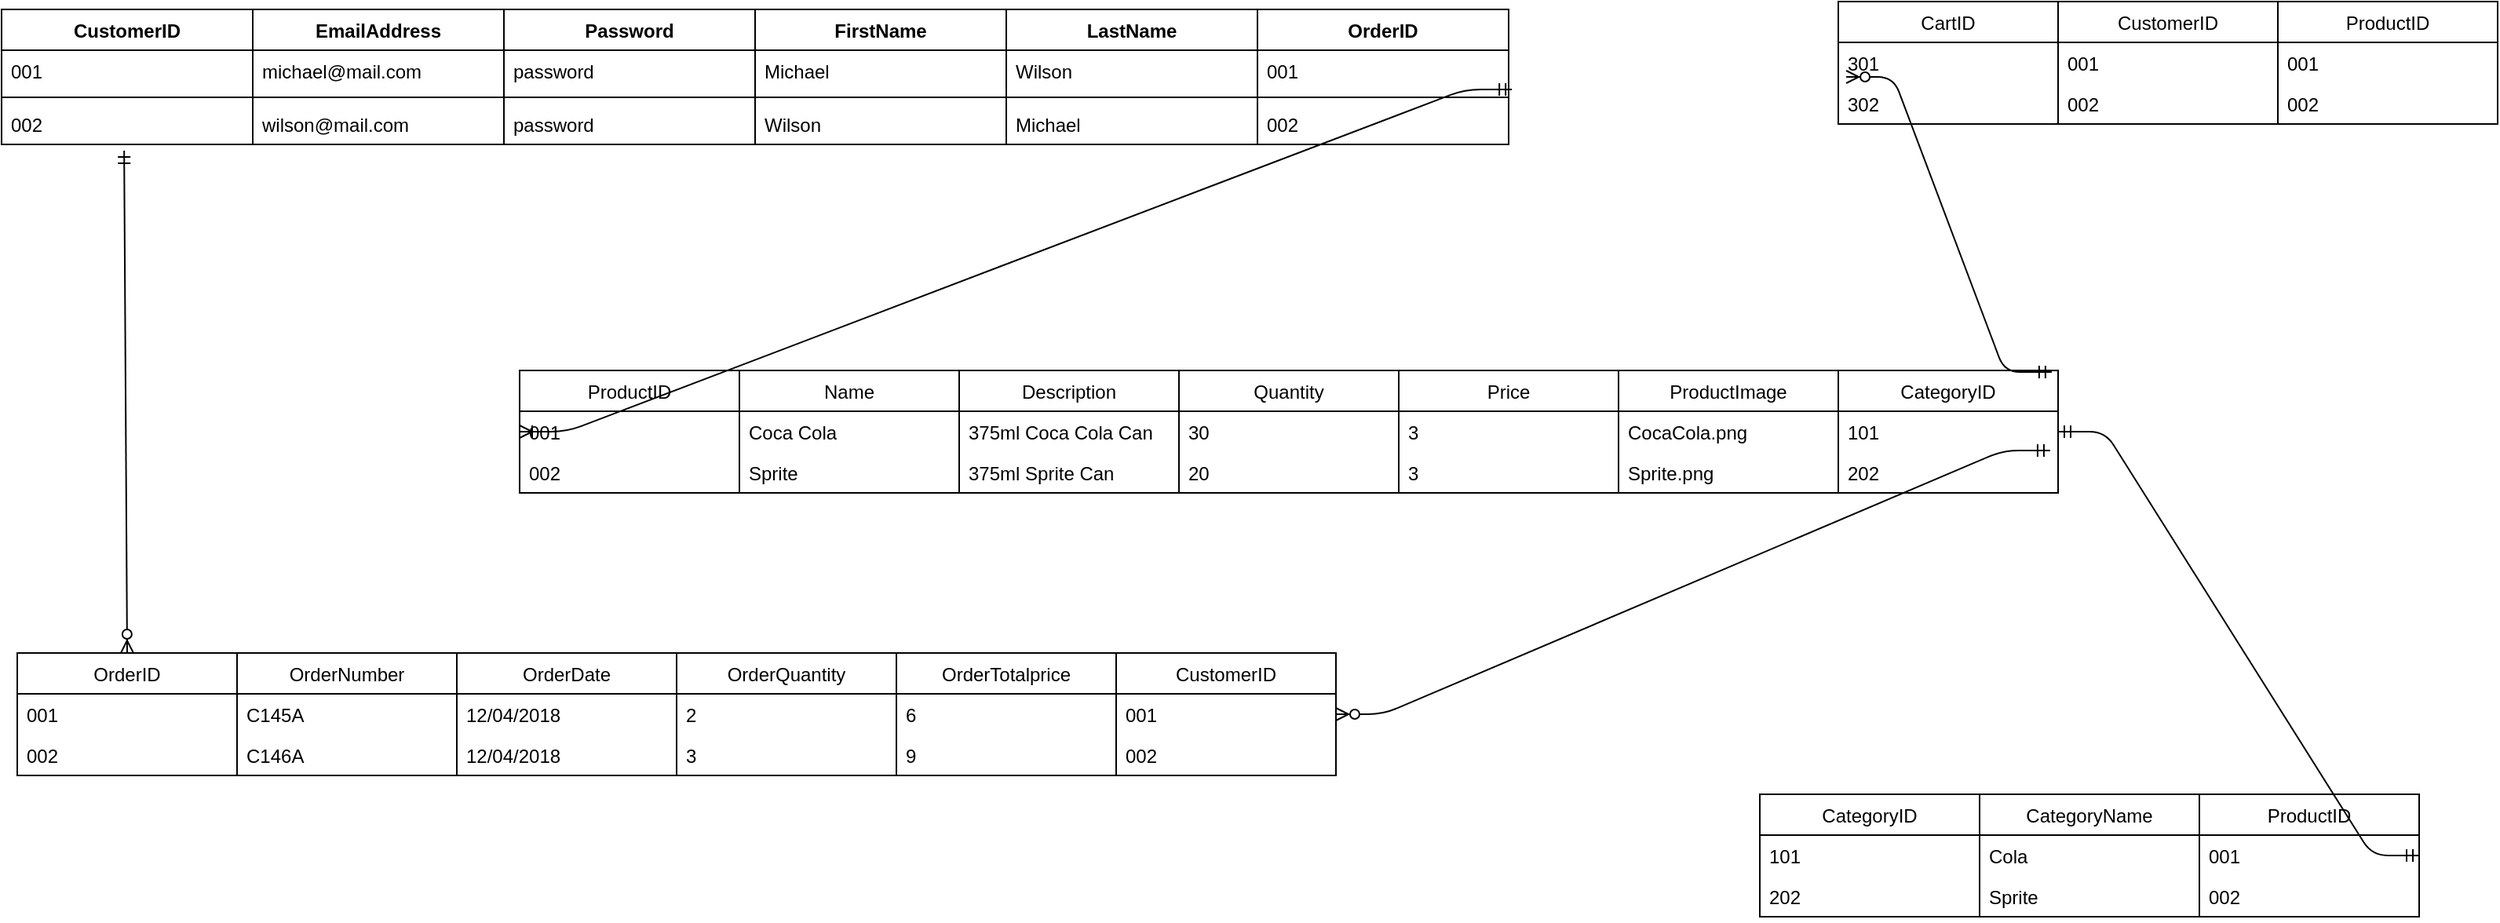 <mxfile version="10.6.1" type="device"><diagram id="nhHa663xobtqmMC4Xp_S" name="Page-1"><mxGraphModel dx="2430" dy="1573" grid="1" gridSize="10" guides="1" tooltips="1" connect="1" arrows="1" fold="1" page="1" pageScale="1" pageWidth="1654" pageHeight="1169" math="0" shadow="0"><root><mxCell id="0"/><mxCell id="1" parent="0"/><mxCell id="aFdxXSZtX10seuqFbdGB-35" value="" style="group" vertex="1" connectable="0" parent="1"><mxGeometry x="10" y="200" width="960" height="86" as="geometry"/></mxCell><mxCell id="aFdxXSZtX10seuqFbdGB-2" value="CustomerID" style="swimlane;fontStyle=1;align=center;verticalAlign=top;childLayout=stackLayout;horizontal=1;startSize=26;horizontalStack=0;resizeParent=1;resizeParentMax=0;resizeLast=0;collapsible=1;marginBottom=0;" vertex="1" parent="aFdxXSZtX10seuqFbdGB-35"><mxGeometry width="160" height="86" as="geometry"/></mxCell><mxCell id="aFdxXSZtX10seuqFbdGB-3" value="001" style="text;strokeColor=none;fillColor=none;align=left;verticalAlign=top;spacingLeft=4;spacingRight=4;overflow=hidden;rotatable=0;points=[[0,0.5],[1,0.5]];portConstraint=eastwest;" vertex="1" parent="aFdxXSZtX10seuqFbdGB-2"><mxGeometry y="26" width="160" height="26" as="geometry"/></mxCell><mxCell id="aFdxXSZtX10seuqFbdGB-4" value="" style="line;strokeWidth=1;fillColor=none;align=left;verticalAlign=middle;spacingTop=-1;spacingLeft=3;spacingRight=3;rotatable=0;labelPosition=right;points=[];portConstraint=eastwest;" vertex="1" parent="aFdxXSZtX10seuqFbdGB-2"><mxGeometry y="52" width="160" height="8" as="geometry"/></mxCell><mxCell id="aFdxXSZtX10seuqFbdGB-5" value="002" style="text;strokeColor=none;fillColor=none;align=left;verticalAlign=top;spacingLeft=4;spacingRight=4;overflow=hidden;rotatable=0;points=[[0,0.5],[1,0.5]];portConstraint=eastwest;" vertex="1" parent="aFdxXSZtX10seuqFbdGB-2"><mxGeometry y="60" width="160" height="26" as="geometry"/></mxCell><mxCell id="aFdxXSZtX10seuqFbdGB-6" value="EmailAddress" style="swimlane;fontStyle=1;align=center;verticalAlign=top;childLayout=stackLayout;horizontal=1;startSize=26;horizontalStack=0;resizeParent=1;resizeParentMax=0;resizeLast=0;collapsible=1;marginBottom=0;" vertex="1" parent="aFdxXSZtX10seuqFbdGB-35"><mxGeometry x="160" width="160" height="86" as="geometry"/></mxCell><mxCell id="aFdxXSZtX10seuqFbdGB-7" value="michael@mail.com" style="text;strokeColor=none;fillColor=none;align=left;verticalAlign=top;spacingLeft=4;spacingRight=4;overflow=hidden;rotatable=0;points=[[0,0.5],[1,0.5]];portConstraint=eastwest;" vertex="1" parent="aFdxXSZtX10seuqFbdGB-6"><mxGeometry y="26" width="160" height="26" as="geometry"/></mxCell><mxCell id="aFdxXSZtX10seuqFbdGB-8" value="" style="line;strokeWidth=1;fillColor=none;align=left;verticalAlign=middle;spacingTop=-1;spacingLeft=3;spacingRight=3;rotatable=0;labelPosition=right;points=[];portConstraint=eastwest;" vertex="1" parent="aFdxXSZtX10seuqFbdGB-6"><mxGeometry y="52" width="160" height="8" as="geometry"/></mxCell><mxCell id="aFdxXSZtX10seuqFbdGB-9" value="wilson@mail.com" style="text;strokeColor=none;fillColor=none;align=left;verticalAlign=top;spacingLeft=4;spacingRight=4;overflow=hidden;rotatable=0;points=[[0,0.5],[1,0.5]];portConstraint=eastwest;" vertex="1" parent="aFdxXSZtX10seuqFbdGB-6"><mxGeometry y="60" width="160" height="26" as="geometry"/></mxCell><mxCell id="aFdxXSZtX10seuqFbdGB-15" value="Password" style="swimlane;fontStyle=1;align=center;verticalAlign=top;childLayout=stackLayout;horizontal=1;startSize=26;horizontalStack=0;resizeParent=1;resizeParentMax=0;resizeLast=0;collapsible=1;marginBottom=0;" vertex="1" parent="aFdxXSZtX10seuqFbdGB-35"><mxGeometry x="320" width="160" height="86" as="geometry"/></mxCell><mxCell id="aFdxXSZtX10seuqFbdGB-16" value="password" style="text;strokeColor=none;fillColor=none;align=left;verticalAlign=top;spacingLeft=4;spacingRight=4;overflow=hidden;rotatable=0;points=[[0,0.5],[1,0.5]];portConstraint=eastwest;" vertex="1" parent="aFdxXSZtX10seuqFbdGB-15"><mxGeometry y="26" width="160" height="26" as="geometry"/></mxCell><mxCell id="aFdxXSZtX10seuqFbdGB-17" value="" style="line;strokeWidth=1;fillColor=none;align=left;verticalAlign=middle;spacingTop=-1;spacingLeft=3;spacingRight=3;rotatable=0;labelPosition=right;points=[];portConstraint=eastwest;" vertex="1" parent="aFdxXSZtX10seuqFbdGB-15"><mxGeometry y="52" width="160" height="8" as="geometry"/></mxCell><mxCell id="aFdxXSZtX10seuqFbdGB-18" value="password" style="text;strokeColor=none;fillColor=none;align=left;verticalAlign=top;spacingLeft=4;spacingRight=4;overflow=hidden;rotatable=0;points=[[0,0.5],[1,0.5]];portConstraint=eastwest;" vertex="1" parent="aFdxXSZtX10seuqFbdGB-15"><mxGeometry y="60" width="160" height="26" as="geometry"/></mxCell><mxCell id="aFdxXSZtX10seuqFbdGB-19" value="FirstName" style="swimlane;fontStyle=1;align=center;verticalAlign=top;childLayout=stackLayout;horizontal=1;startSize=26;horizontalStack=0;resizeParent=1;resizeParentMax=0;resizeLast=0;collapsible=1;marginBottom=0;" vertex="1" parent="aFdxXSZtX10seuqFbdGB-35"><mxGeometry x="480" width="160" height="86" as="geometry"/></mxCell><mxCell id="aFdxXSZtX10seuqFbdGB-20" value="Michael" style="text;strokeColor=none;fillColor=none;align=left;verticalAlign=top;spacingLeft=4;spacingRight=4;overflow=hidden;rotatable=0;points=[[0,0.5],[1,0.5]];portConstraint=eastwest;" vertex="1" parent="aFdxXSZtX10seuqFbdGB-19"><mxGeometry y="26" width="160" height="26" as="geometry"/></mxCell><mxCell id="aFdxXSZtX10seuqFbdGB-21" value="" style="line;strokeWidth=1;fillColor=none;align=left;verticalAlign=middle;spacingTop=-1;spacingLeft=3;spacingRight=3;rotatable=0;labelPosition=right;points=[];portConstraint=eastwest;" vertex="1" parent="aFdxXSZtX10seuqFbdGB-19"><mxGeometry y="52" width="160" height="8" as="geometry"/></mxCell><mxCell id="aFdxXSZtX10seuqFbdGB-22" value="Wilson" style="text;strokeColor=none;fillColor=none;align=left;verticalAlign=top;spacingLeft=4;spacingRight=4;overflow=hidden;rotatable=0;points=[[0,0.5],[1,0.5]];portConstraint=eastwest;" vertex="1" parent="aFdxXSZtX10seuqFbdGB-19"><mxGeometry y="60" width="160" height="26" as="geometry"/></mxCell><mxCell id="aFdxXSZtX10seuqFbdGB-23" value="LastName" style="swimlane;fontStyle=1;align=center;verticalAlign=top;childLayout=stackLayout;horizontal=1;startSize=26;horizontalStack=0;resizeParent=1;resizeParentMax=0;resizeLast=0;collapsible=1;marginBottom=0;" vertex="1" parent="aFdxXSZtX10seuqFbdGB-35"><mxGeometry x="640" width="160" height="86" as="geometry"/></mxCell><mxCell id="aFdxXSZtX10seuqFbdGB-24" value="Wilson" style="text;strokeColor=none;fillColor=none;align=left;verticalAlign=top;spacingLeft=4;spacingRight=4;overflow=hidden;rotatable=0;points=[[0,0.5],[1,0.5]];portConstraint=eastwest;" vertex="1" parent="aFdxXSZtX10seuqFbdGB-23"><mxGeometry y="26" width="160" height="26" as="geometry"/></mxCell><mxCell id="aFdxXSZtX10seuqFbdGB-25" value="" style="line;strokeWidth=1;fillColor=none;align=left;verticalAlign=middle;spacingTop=-1;spacingLeft=3;spacingRight=3;rotatable=0;labelPosition=right;points=[];portConstraint=eastwest;" vertex="1" parent="aFdxXSZtX10seuqFbdGB-23"><mxGeometry y="52" width="160" height="8" as="geometry"/></mxCell><mxCell id="aFdxXSZtX10seuqFbdGB-26" value="Michael" style="text;strokeColor=none;fillColor=none;align=left;verticalAlign=top;spacingLeft=4;spacingRight=4;overflow=hidden;rotatable=0;points=[[0,0.5],[1,0.5]];portConstraint=eastwest;" vertex="1" parent="aFdxXSZtX10seuqFbdGB-23"><mxGeometry y="60" width="160" height="26" as="geometry"/></mxCell><mxCell id="aFdxXSZtX10seuqFbdGB-27" value="OrderID" style="swimlane;fontStyle=1;align=center;verticalAlign=top;childLayout=stackLayout;horizontal=1;startSize=26;horizontalStack=0;resizeParent=1;resizeParentMax=0;resizeLast=0;collapsible=1;marginBottom=0;" vertex="1" parent="aFdxXSZtX10seuqFbdGB-35"><mxGeometry x="800" width="160" height="86" as="geometry"/></mxCell><mxCell id="aFdxXSZtX10seuqFbdGB-28" value="001" style="text;strokeColor=none;fillColor=none;align=left;verticalAlign=top;spacingLeft=4;spacingRight=4;overflow=hidden;rotatable=0;points=[[0,0.5],[1,0.5]];portConstraint=eastwest;" vertex="1" parent="aFdxXSZtX10seuqFbdGB-27"><mxGeometry y="26" width="160" height="26" as="geometry"/></mxCell><mxCell id="aFdxXSZtX10seuqFbdGB-29" value="" style="line;strokeWidth=1;fillColor=none;align=left;verticalAlign=middle;spacingTop=-1;spacingLeft=3;spacingRight=3;rotatable=0;labelPosition=right;points=[];portConstraint=eastwest;" vertex="1" parent="aFdxXSZtX10seuqFbdGB-27"><mxGeometry y="52" width="160" height="8" as="geometry"/></mxCell><mxCell id="aFdxXSZtX10seuqFbdGB-30" value="002" style="text;strokeColor=none;fillColor=none;align=left;verticalAlign=top;spacingLeft=4;spacingRight=4;overflow=hidden;rotatable=0;points=[[0,0.5],[1,0.5]];portConstraint=eastwest;" vertex="1" parent="aFdxXSZtX10seuqFbdGB-27"><mxGeometry y="60" width="160" height="26" as="geometry"/></mxCell><mxCell id="aFdxXSZtX10seuqFbdGB-80" value="" style="group" vertex="1" connectable="0" parent="1"><mxGeometry x="20" y="610" width="840" height="78" as="geometry"/></mxCell><mxCell id="aFdxXSZtX10seuqFbdGB-31" value="OrderID" style="swimlane;fontStyle=0;childLayout=stackLayout;horizontal=1;startSize=26;fillColor=none;horizontalStack=0;resizeParent=1;resizeParentMax=0;resizeLast=0;collapsible=1;marginBottom=0;" vertex="1" parent="aFdxXSZtX10seuqFbdGB-80"><mxGeometry width="140" height="78" as="geometry"/></mxCell><mxCell id="aFdxXSZtX10seuqFbdGB-32" value="001" style="text;strokeColor=none;fillColor=none;align=left;verticalAlign=top;spacingLeft=4;spacingRight=4;overflow=hidden;rotatable=0;points=[[0,0.5],[1,0.5]];portConstraint=eastwest;" vertex="1" parent="aFdxXSZtX10seuqFbdGB-31"><mxGeometry y="26" width="140" height="26" as="geometry"/></mxCell><mxCell id="aFdxXSZtX10seuqFbdGB-33" value="002" style="text;strokeColor=none;fillColor=none;align=left;verticalAlign=top;spacingLeft=4;spacingRight=4;overflow=hidden;rotatable=0;points=[[0,0.5],[1,0.5]];portConstraint=eastwest;" vertex="1" parent="aFdxXSZtX10seuqFbdGB-31"><mxGeometry y="52" width="140" height="26" as="geometry"/></mxCell><mxCell id="aFdxXSZtX10seuqFbdGB-40" value="OrderNumber" style="swimlane;fontStyle=0;childLayout=stackLayout;horizontal=1;startSize=26;fillColor=none;horizontalStack=0;resizeParent=1;resizeParentMax=0;resizeLast=0;collapsible=1;marginBottom=0;" vertex="1" parent="aFdxXSZtX10seuqFbdGB-80"><mxGeometry x="140" width="140" height="78" as="geometry"/></mxCell><mxCell id="aFdxXSZtX10seuqFbdGB-41" value="C145A" style="text;strokeColor=none;fillColor=none;align=left;verticalAlign=top;spacingLeft=4;spacingRight=4;overflow=hidden;rotatable=0;points=[[0,0.5],[1,0.5]];portConstraint=eastwest;" vertex="1" parent="aFdxXSZtX10seuqFbdGB-40"><mxGeometry y="26" width="140" height="26" as="geometry"/></mxCell><mxCell id="aFdxXSZtX10seuqFbdGB-42" value="C146A" style="text;strokeColor=none;fillColor=none;align=left;verticalAlign=top;spacingLeft=4;spacingRight=4;overflow=hidden;rotatable=0;points=[[0,0.5],[1,0.5]];portConstraint=eastwest;" vertex="1" parent="aFdxXSZtX10seuqFbdGB-40"><mxGeometry y="52" width="140" height="26" as="geometry"/></mxCell><mxCell id="aFdxXSZtX10seuqFbdGB-44" value="OrderDate" style="swimlane;fontStyle=0;childLayout=stackLayout;horizontal=1;startSize=26;fillColor=none;horizontalStack=0;resizeParent=1;resizeParentMax=0;resizeLast=0;collapsible=1;marginBottom=0;" vertex="1" parent="aFdxXSZtX10seuqFbdGB-80"><mxGeometry x="280" width="140" height="78" as="geometry"/></mxCell><mxCell id="aFdxXSZtX10seuqFbdGB-45" value="12/04/2018" style="text;strokeColor=none;fillColor=none;align=left;verticalAlign=top;spacingLeft=4;spacingRight=4;overflow=hidden;rotatable=0;points=[[0,0.5],[1,0.5]];portConstraint=eastwest;" vertex="1" parent="aFdxXSZtX10seuqFbdGB-44"><mxGeometry y="26" width="140" height="26" as="geometry"/></mxCell><mxCell id="aFdxXSZtX10seuqFbdGB-46" value="12/04/2018" style="text;strokeColor=none;fillColor=none;align=left;verticalAlign=top;spacingLeft=4;spacingRight=4;overflow=hidden;rotatable=0;points=[[0,0.5],[1,0.5]];portConstraint=eastwest;" vertex="1" parent="aFdxXSZtX10seuqFbdGB-44"><mxGeometry y="52" width="140" height="26" as="geometry"/></mxCell><mxCell id="aFdxXSZtX10seuqFbdGB-48" value="OrderQuantity" style="swimlane;fontStyle=0;childLayout=stackLayout;horizontal=1;startSize=26;fillColor=none;horizontalStack=0;resizeParent=1;resizeParentMax=0;resizeLast=0;collapsible=1;marginBottom=0;" vertex="1" parent="aFdxXSZtX10seuqFbdGB-80"><mxGeometry x="420" width="140" height="78" as="geometry"/></mxCell><mxCell id="aFdxXSZtX10seuqFbdGB-49" value="2" style="text;strokeColor=none;fillColor=none;align=left;verticalAlign=top;spacingLeft=4;spacingRight=4;overflow=hidden;rotatable=0;points=[[0,0.5],[1,0.5]];portConstraint=eastwest;" vertex="1" parent="aFdxXSZtX10seuqFbdGB-48"><mxGeometry y="26" width="140" height="26" as="geometry"/></mxCell><mxCell id="aFdxXSZtX10seuqFbdGB-50" value="3" style="text;strokeColor=none;fillColor=none;align=left;verticalAlign=top;spacingLeft=4;spacingRight=4;overflow=hidden;rotatable=0;points=[[0,0.5],[1,0.5]];portConstraint=eastwest;" vertex="1" parent="aFdxXSZtX10seuqFbdGB-48"><mxGeometry y="52" width="140" height="26" as="geometry"/></mxCell><mxCell id="aFdxXSZtX10seuqFbdGB-52" value="OrderTotalprice" style="swimlane;fontStyle=0;childLayout=stackLayout;horizontal=1;startSize=26;fillColor=none;horizontalStack=0;resizeParent=1;resizeParentMax=0;resizeLast=0;collapsible=1;marginBottom=0;" vertex="1" parent="aFdxXSZtX10seuqFbdGB-80"><mxGeometry x="560" width="140" height="78" as="geometry"/></mxCell><mxCell id="aFdxXSZtX10seuqFbdGB-53" value="6" style="text;strokeColor=none;fillColor=none;align=left;verticalAlign=top;spacingLeft=4;spacingRight=4;overflow=hidden;rotatable=0;points=[[0,0.5],[1,0.5]];portConstraint=eastwest;" vertex="1" parent="aFdxXSZtX10seuqFbdGB-52"><mxGeometry y="26" width="140" height="26" as="geometry"/></mxCell><mxCell id="aFdxXSZtX10seuqFbdGB-54" value="9" style="text;strokeColor=none;fillColor=none;align=left;verticalAlign=top;spacingLeft=4;spacingRight=4;overflow=hidden;rotatable=0;points=[[0,0.5],[1,0.5]];portConstraint=eastwest;" vertex="1" parent="aFdxXSZtX10seuqFbdGB-52"><mxGeometry y="52" width="140" height="26" as="geometry"/></mxCell><mxCell id="aFdxXSZtX10seuqFbdGB-60" value="CustomerID" style="swimlane;fontStyle=0;childLayout=stackLayout;horizontal=1;startSize=26;fillColor=none;horizontalStack=0;resizeParent=1;resizeParentMax=0;resizeLast=0;collapsible=1;marginBottom=0;" vertex="1" parent="aFdxXSZtX10seuqFbdGB-80"><mxGeometry x="700" width="140" height="78" as="geometry"/></mxCell><mxCell id="aFdxXSZtX10seuqFbdGB-61" value="001" style="text;strokeColor=none;fillColor=none;align=left;verticalAlign=top;spacingLeft=4;spacingRight=4;overflow=hidden;rotatable=0;points=[[0,0.5],[1,0.5]];portConstraint=eastwest;" vertex="1" parent="aFdxXSZtX10seuqFbdGB-60"><mxGeometry y="26" width="140" height="26" as="geometry"/></mxCell><mxCell id="aFdxXSZtX10seuqFbdGB-62" value="002" style="text;strokeColor=none;fillColor=none;align=left;verticalAlign=top;spacingLeft=4;spacingRight=4;overflow=hidden;rotatable=0;points=[[0,0.5],[1,0.5]];portConstraint=eastwest;" vertex="1" parent="aFdxXSZtX10seuqFbdGB-60"><mxGeometry y="52" width="140" height="26" as="geometry"/></mxCell><mxCell id="aFdxXSZtX10seuqFbdGB-148" value="" style="group" vertex="1" connectable="0" parent="1"><mxGeometry x="340" y="430" width="980" height="78" as="geometry"/></mxCell><mxCell id="aFdxXSZtX10seuqFbdGB-147" value="" style="group" vertex="1" connectable="0" parent="aFdxXSZtX10seuqFbdGB-148"><mxGeometry width="980" height="78" as="geometry"/></mxCell><mxCell id="aFdxXSZtX10seuqFbdGB-64" value="ProductID" style="swimlane;fontStyle=0;childLayout=stackLayout;horizontal=1;startSize=26;fillColor=none;horizontalStack=0;resizeParent=1;resizeParentMax=0;resizeLast=0;collapsible=1;marginBottom=0;" vertex="1" parent="aFdxXSZtX10seuqFbdGB-147"><mxGeometry width="140" height="78" as="geometry"/></mxCell><mxCell id="aFdxXSZtX10seuqFbdGB-65" value="001" style="text;strokeColor=none;fillColor=none;align=left;verticalAlign=top;spacingLeft=4;spacingRight=4;overflow=hidden;rotatable=0;points=[[0,0.5],[1,0.5]];portConstraint=eastwest;" vertex="1" parent="aFdxXSZtX10seuqFbdGB-64"><mxGeometry y="26" width="140" height="26" as="geometry"/></mxCell><mxCell id="aFdxXSZtX10seuqFbdGB-66" value="002" style="text;strokeColor=none;fillColor=none;align=left;verticalAlign=top;spacingLeft=4;spacingRight=4;overflow=hidden;rotatable=0;points=[[0,0.5],[1,0.5]];portConstraint=eastwest;" vertex="1" parent="aFdxXSZtX10seuqFbdGB-64"><mxGeometry y="52" width="140" height="26" as="geometry"/></mxCell><mxCell id="aFdxXSZtX10seuqFbdGB-68" value="Name" style="swimlane;fontStyle=0;childLayout=stackLayout;horizontal=1;startSize=26;fillColor=none;horizontalStack=0;resizeParent=1;resizeParentMax=0;resizeLast=0;collapsible=1;marginBottom=0;" vertex="1" parent="aFdxXSZtX10seuqFbdGB-147"><mxGeometry x="140" width="140" height="78" as="geometry"/></mxCell><mxCell id="aFdxXSZtX10seuqFbdGB-69" value="Coca Cola" style="text;strokeColor=none;fillColor=none;align=left;verticalAlign=top;spacingLeft=4;spacingRight=4;overflow=hidden;rotatable=0;points=[[0,0.5],[1,0.5]];portConstraint=eastwest;" vertex="1" parent="aFdxXSZtX10seuqFbdGB-68"><mxGeometry y="26" width="140" height="26" as="geometry"/></mxCell><mxCell id="aFdxXSZtX10seuqFbdGB-70" value="Sprite" style="text;strokeColor=none;fillColor=none;align=left;verticalAlign=top;spacingLeft=4;spacingRight=4;overflow=hidden;rotatable=0;points=[[0,0.5],[1,0.5]];portConstraint=eastwest;" vertex="1" parent="aFdxXSZtX10seuqFbdGB-68"><mxGeometry y="52" width="140" height="26" as="geometry"/></mxCell><mxCell id="aFdxXSZtX10seuqFbdGB-76" value="Description" style="swimlane;fontStyle=0;childLayout=stackLayout;horizontal=1;startSize=26;fillColor=none;horizontalStack=0;resizeParent=1;resizeParentMax=0;resizeLast=0;collapsible=1;marginBottom=0;" vertex="1" parent="aFdxXSZtX10seuqFbdGB-147"><mxGeometry x="280" width="140" height="78" as="geometry"/></mxCell><mxCell id="aFdxXSZtX10seuqFbdGB-77" value="375ml Coca Cola Can" style="text;strokeColor=none;fillColor=none;align=left;verticalAlign=top;spacingLeft=4;spacingRight=4;overflow=hidden;rotatable=0;points=[[0,0.5],[1,0.5]];portConstraint=eastwest;" vertex="1" parent="aFdxXSZtX10seuqFbdGB-76"><mxGeometry y="26" width="140" height="26" as="geometry"/></mxCell><mxCell id="aFdxXSZtX10seuqFbdGB-78" value="375ml Sprite Can" style="text;strokeColor=none;fillColor=none;align=left;verticalAlign=top;spacingLeft=4;spacingRight=4;overflow=hidden;rotatable=0;points=[[0,0.5],[1,0.5]];portConstraint=eastwest;" vertex="1" parent="aFdxXSZtX10seuqFbdGB-76"><mxGeometry y="52" width="140" height="26" as="geometry"/></mxCell><mxCell id="aFdxXSZtX10seuqFbdGB-85" value="Quantity" style="swimlane;fontStyle=0;childLayout=stackLayout;horizontal=1;startSize=26;fillColor=none;horizontalStack=0;resizeParent=1;resizeParentMax=0;resizeLast=0;collapsible=1;marginBottom=0;" vertex="1" parent="aFdxXSZtX10seuqFbdGB-147"><mxGeometry x="420" width="140" height="78" as="geometry"/></mxCell><mxCell id="aFdxXSZtX10seuqFbdGB-86" value="30" style="text;strokeColor=none;fillColor=none;align=left;verticalAlign=top;spacingLeft=4;spacingRight=4;overflow=hidden;rotatable=0;points=[[0,0.5],[1,0.5]];portConstraint=eastwest;" vertex="1" parent="aFdxXSZtX10seuqFbdGB-85"><mxGeometry y="26" width="140" height="26" as="geometry"/></mxCell><mxCell id="aFdxXSZtX10seuqFbdGB-87" value="20" style="text;strokeColor=none;fillColor=none;align=left;verticalAlign=top;spacingLeft=4;spacingRight=4;overflow=hidden;rotatable=0;points=[[0,0.5],[1,0.5]];portConstraint=eastwest;" vertex="1" parent="aFdxXSZtX10seuqFbdGB-85"><mxGeometry y="52" width="140" height="26" as="geometry"/></mxCell><mxCell id="aFdxXSZtX10seuqFbdGB-97" value="Price" style="swimlane;fontStyle=0;childLayout=stackLayout;horizontal=1;startSize=26;fillColor=none;horizontalStack=0;resizeParent=1;resizeParentMax=0;resizeLast=0;collapsible=1;marginBottom=0;" vertex="1" parent="aFdxXSZtX10seuqFbdGB-147"><mxGeometry x="560" width="140" height="78" as="geometry"/></mxCell><mxCell id="aFdxXSZtX10seuqFbdGB-98" value="3" style="text;strokeColor=none;fillColor=none;align=left;verticalAlign=top;spacingLeft=4;spacingRight=4;overflow=hidden;rotatable=0;points=[[0,0.5],[1,0.5]];portConstraint=eastwest;" vertex="1" parent="aFdxXSZtX10seuqFbdGB-97"><mxGeometry y="26" width="140" height="26" as="geometry"/></mxCell><mxCell id="aFdxXSZtX10seuqFbdGB-99" value="3" style="text;strokeColor=none;fillColor=none;align=left;verticalAlign=top;spacingLeft=4;spacingRight=4;overflow=hidden;rotatable=0;points=[[0,0.5],[1,0.5]];portConstraint=eastwest;" vertex="1" parent="aFdxXSZtX10seuqFbdGB-97"><mxGeometry y="52" width="140" height="26" as="geometry"/></mxCell><mxCell id="aFdxXSZtX10seuqFbdGB-109" value="ProductImage" style="swimlane;fontStyle=0;childLayout=stackLayout;horizontal=1;startSize=26;fillColor=none;horizontalStack=0;resizeParent=1;resizeParentMax=0;resizeLast=0;collapsible=1;marginBottom=0;" vertex="1" parent="aFdxXSZtX10seuqFbdGB-147"><mxGeometry x="700" width="140" height="78" as="geometry"/></mxCell><mxCell id="aFdxXSZtX10seuqFbdGB-110" value="CocaCola.png" style="text;strokeColor=none;fillColor=none;align=left;verticalAlign=top;spacingLeft=4;spacingRight=4;overflow=hidden;rotatable=0;points=[[0,0.5],[1,0.5]];portConstraint=eastwest;" vertex="1" parent="aFdxXSZtX10seuqFbdGB-109"><mxGeometry y="26" width="140" height="26" as="geometry"/></mxCell><mxCell id="aFdxXSZtX10seuqFbdGB-111" value="Sprite.png" style="text;strokeColor=none;fillColor=none;align=left;verticalAlign=top;spacingLeft=4;spacingRight=4;overflow=hidden;rotatable=0;points=[[0,0.5],[1,0.5]];portConstraint=eastwest;" vertex="1" parent="aFdxXSZtX10seuqFbdGB-109"><mxGeometry y="52" width="140" height="26" as="geometry"/></mxCell><mxCell id="aFdxXSZtX10seuqFbdGB-113" value="CategoryID" style="swimlane;fontStyle=0;childLayout=stackLayout;horizontal=1;startSize=26;fillColor=none;horizontalStack=0;resizeParent=1;resizeParentMax=0;resizeLast=0;collapsible=1;marginBottom=0;" vertex="1" parent="aFdxXSZtX10seuqFbdGB-147"><mxGeometry x="840" width="140" height="78" as="geometry"/></mxCell><mxCell id="aFdxXSZtX10seuqFbdGB-114" value="101" style="text;strokeColor=none;fillColor=none;align=left;verticalAlign=top;spacingLeft=4;spacingRight=4;overflow=hidden;rotatable=0;points=[[0,0.5],[1,0.5]];portConstraint=eastwest;" vertex="1" parent="aFdxXSZtX10seuqFbdGB-113"><mxGeometry y="26" width="140" height="26" as="geometry"/></mxCell><mxCell id="aFdxXSZtX10seuqFbdGB-115" value="202" style="text;strokeColor=none;fillColor=none;align=left;verticalAlign=top;spacingLeft=4;spacingRight=4;overflow=hidden;rotatable=0;points=[[0,0.5],[1,0.5]];portConstraint=eastwest;" vertex="1" parent="aFdxXSZtX10seuqFbdGB-113"><mxGeometry y="52" width="140" height="26" as="geometry"/></mxCell><mxCell id="aFdxXSZtX10seuqFbdGB-149" value="" style="group" vertex="1" connectable="0" parent="1"><mxGeometry x="1130" y="700" width="420" height="78" as="geometry"/></mxCell><mxCell id="aFdxXSZtX10seuqFbdGB-146" value="" style="group" vertex="1" connectable="0" parent="aFdxXSZtX10seuqFbdGB-149"><mxGeometry width="420" height="78" as="geometry"/></mxCell><mxCell id="aFdxXSZtX10seuqFbdGB-121" value="CategoryID" style="swimlane;fontStyle=0;childLayout=stackLayout;horizontal=1;startSize=26;fillColor=none;horizontalStack=0;resizeParent=1;resizeParentMax=0;resizeLast=0;collapsible=1;marginBottom=0;" vertex="1" parent="aFdxXSZtX10seuqFbdGB-146"><mxGeometry width="140" height="78" as="geometry"/></mxCell><mxCell id="aFdxXSZtX10seuqFbdGB-122" value="101" style="text;strokeColor=none;fillColor=none;align=left;verticalAlign=top;spacingLeft=4;spacingRight=4;overflow=hidden;rotatable=0;points=[[0,0.5],[1,0.5]];portConstraint=eastwest;" vertex="1" parent="aFdxXSZtX10seuqFbdGB-121"><mxGeometry y="26" width="140" height="26" as="geometry"/></mxCell><mxCell id="aFdxXSZtX10seuqFbdGB-123" value="202" style="text;strokeColor=none;fillColor=none;align=left;verticalAlign=top;spacingLeft=4;spacingRight=4;overflow=hidden;rotatable=0;points=[[0,0.5],[1,0.5]];portConstraint=eastwest;" vertex="1" parent="aFdxXSZtX10seuqFbdGB-121"><mxGeometry y="52" width="140" height="26" as="geometry"/></mxCell><mxCell id="aFdxXSZtX10seuqFbdGB-125" value="CategoryName" style="swimlane;fontStyle=0;childLayout=stackLayout;horizontal=1;startSize=26;fillColor=none;horizontalStack=0;resizeParent=1;resizeParentMax=0;resizeLast=0;collapsible=1;marginBottom=0;" vertex="1" parent="aFdxXSZtX10seuqFbdGB-146"><mxGeometry x="140" width="140" height="78" as="geometry"/></mxCell><mxCell id="aFdxXSZtX10seuqFbdGB-126" value="Cola" style="text;strokeColor=none;fillColor=none;align=left;verticalAlign=top;spacingLeft=4;spacingRight=4;overflow=hidden;rotatable=0;points=[[0,0.5],[1,0.5]];portConstraint=eastwest;" vertex="1" parent="aFdxXSZtX10seuqFbdGB-125"><mxGeometry y="26" width="140" height="26" as="geometry"/></mxCell><mxCell id="aFdxXSZtX10seuqFbdGB-127" value="Sprite" style="text;strokeColor=none;fillColor=none;align=left;verticalAlign=top;spacingLeft=4;spacingRight=4;overflow=hidden;rotatable=0;points=[[0,0.5],[1,0.5]];portConstraint=eastwest;" vertex="1" parent="aFdxXSZtX10seuqFbdGB-125"><mxGeometry y="52" width="140" height="26" as="geometry"/></mxCell><mxCell id="aFdxXSZtX10seuqFbdGB-129" value="ProductID" style="swimlane;fontStyle=0;childLayout=stackLayout;horizontal=1;startSize=26;fillColor=none;horizontalStack=0;resizeParent=1;resizeParentMax=0;resizeLast=0;collapsible=1;marginBottom=0;" vertex="1" parent="aFdxXSZtX10seuqFbdGB-146"><mxGeometry x="280" width="140" height="78" as="geometry"/></mxCell><mxCell id="aFdxXSZtX10seuqFbdGB-130" value="001" style="text;strokeColor=none;fillColor=none;align=left;verticalAlign=top;spacingLeft=4;spacingRight=4;overflow=hidden;rotatable=0;points=[[0,0.5],[1,0.5]];portConstraint=eastwest;" vertex="1" parent="aFdxXSZtX10seuqFbdGB-129"><mxGeometry y="26" width="140" height="26" as="geometry"/></mxCell><mxCell id="aFdxXSZtX10seuqFbdGB-131" value="002" style="text;strokeColor=none;fillColor=none;align=left;verticalAlign=top;spacingLeft=4;spacingRight=4;overflow=hidden;rotatable=0;points=[[0,0.5],[1,0.5]];portConstraint=eastwest;" vertex="1" parent="aFdxXSZtX10seuqFbdGB-129"><mxGeometry y="52" width="140" height="26" as="geometry"/></mxCell><mxCell id="aFdxXSZtX10seuqFbdGB-150" value="" style="group" vertex="1" connectable="0" parent="1"><mxGeometry x="1180" y="195" width="420" height="78" as="geometry"/></mxCell><mxCell id="aFdxXSZtX10seuqFbdGB-145" value="" style="group" vertex="1" connectable="0" parent="aFdxXSZtX10seuqFbdGB-150"><mxGeometry width="420" height="78" as="geometry"/></mxCell><mxCell id="aFdxXSZtX10seuqFbdGB-133" value="CartID" style="swimlane;fontStyle=0;childLayout=stackLayout;horizontal=1;startSize=26;fillColor=none;horizontalStack=0;resizeParent=1;resizeParentMax=0;resizeLast=0;collapsible=1;marginBottom=0;" vertex="1" parent="aFdxXSZtX10seuqFbdGB-145"><mxGeometry width="140" height="78" as="geometry"/></mxCell><mxCell id="aFdxXSZtX10seuqFbdGB-134" value="301" style="text;strokeColor=none;fillColor=none;align=left;verticalAlign=top;spacingLeft=4;spacingRight=4;overflow=hidden;rotatable=0;points=[[0,0.5],[1,0.5]];portConstraint=eastwest;" vertex="1" parent="aFdxXSZtX10seuqFbdGB-133"><mxGeometry y="26" width="140" height="26" as="geometry"/></mxCell><mxCell id="aFdxXSZtX10seuqFbdGB-135" value="302" style="text;strokeColor=none;fillColor=none;align=left;verticalAlign=top;spacingLeft=4;spacingRight=4;overflow=hidden;rotatable=0;points=[[0,0.5],[1,0.5]];portConstraint=eastwest;" vertex="1" parent="aFdxXSZtX10seuqFbdGB-133"><mxGeometry y="52" width="140" height="26" as="geometry"/></mxCell><mxCell id="aFdxXSZtX10seuqFbdGB-137" value="CustomerID" style="swimlane;fontStyle=0;childLayout=stackLayout;horizontal=1;startSize=26;fillColor=none;horizontalStack=0;resizeParent=1;resizeParentMax=0;resizeLast=0;collapsible=1;marginBottom=0;" vertex="1" parent="aFdxXSZtX10seuqFbdGB-145"><mxGeometry x="140" width="140" height="78" as="geometry"/></mxCell><mxCell id="aFdxXSZtX10seuqFbdGB-138" value="001" style="text;strokeColor=none;fillColor=none;align=left;verticalAlign=top;spacingLeft=4;spacingRight=4;overflow=hidden;rotatable=0;points=[[0,0.5],[1,0.5]];portConstraint=eastwest;" vertex="1" parent="aFdxXSZtX10seuqFbdGB-137"><mxGeometry y="26" width="140" height="26" as="geometry"/></mxCell><mxCell id="aFdxXSZtX10seuqFbdGB-139" value="002" style="text;strokeColor=none;fillColor=none;align=left;verticalAlign=top;spacingLeft=4;spacingRight=4;overflow=hidden;rotatable=0;points=[[0,0.5],[1,0.5]];portConstraint=eastwest;" vertex="1" parent="aFdxXSZtX10seuqFbdGB-137"><mxGeometry y="52" width="140" height="26" as="geometry"/></mxCell><mxCell id="aFdxXSZtX10seuqFbdGB-141" value="ProductID" style="swimlane;fontStyle=0;childLayout=stackLayout;horizontal=1;startSize=26;fillColor=none;horizontalStack=0;resizeParent=1;resizeParentMax=0;resizeLast=0;collapsible=1;marginBottom=0;" vertex="1" parent="aFdxXSZtX10seuqFbdGB-145"><mxGeometry x="280" width="140" height="78" as="geometry"/></mxCell><mxCell id="aFdxXSZtX10seuqFbdGB-142" value="001" style="text;strokeColor=none;fillColor=none;align=left;verticalAlign=top;spacingLeft=4;spacingRight=4;overflow=hidden;rotatable=0;points=[[0,0.5],[1,0.5]];portConstraint=eastwest;" vertex="1" parent="aFdxXSZtX10seuqFbdGB-141"><mxGeometry y="26" width="140" height="26" as="geometry"/></mxCell><mxCell id="aFdxXSZtX10seuqFbdGB-143" value="002" style="text;strokeColor=none;fillColor=none;align=left;verticalAlign=top;spacingLeft=4;spacingRight=4;overflow=hidden;rotatable=0;points=[[0,0.5],[1,0.5]];portConstraint=eastwest;" vertex="1" parent="aFdxXSZtX10seuqFbdGB-141"><mxGeometry y="52" width="140" height="26" as="geometry"/></mxCell><mxCell id="aFdxXSZtX10seuqFbdGB-151" value="" style="edgeStyle=entityRelationEdgeStyle;fontSize=12;html=1;endArrow=ERoneToMany;startArrow=ERmandOne;exitX=1.013;exitY=0.962;exitDx=0;exitDy=0;exitPerimeter=0;entryX=0;entryY=0.5;entryDx=0;entryDy=0;" edge="1" parent="1" source="aFdxXSZtX10seuqFbdGB-28" target="aFdxXSZtX10seuqFbdGB-65"><mxGeometry width="100" height="100" relative="1" as="geometry"><mxPoint x="630" y="300" as="sourcePoint"/><mxPoint x="690" y="390" as="targetPoint"/></mxGeometry></mxCell><mxCell id="aFdxXSZtX10seuqFbdGB-153" value="" style="edgeStyle=entityRelationEdgeStyle;fontSize=12;html=1;endArrow=ERzeroToMany;startArrow=ERmandOne;exitX=0.964;exitY=-0.038;exitDx=0;exitDy=0;exitPerimeter=0;" edge="1" parent="1" source="aFdxXSZtX10seuqFbdGB-115" target="aFdxXSZtX10seuqFbdGB-60"><mxGeometry width="100" height="100" relative="1" as="geometry"><mxPoint x="1010" y="640" as="sourcePoint"/><mxPoint x="1110" y="540" as="targetPoint"/></mxGeometry></mxCell><mxCell id="aFdxXSZtX10seuqFbdGB-154" value="" style="edgeStyle=entityRelationEdgeStyle;fontSize=12;html=1;endArrow=ERmandOne;startArrow=ERmandOne;exitX=1;exitY=0.5;exitDx=0;exitDy=0;" edge="1" parent="1" source="aFdxXSZtX10seuqFbdGB-130" target="aFdxXSZtX10seuqFbdGB-113"><mxGeometry width="100" height="100" relative="1" as="geometry"><mxPoint x="1460" y="675" as="sourcePoint"/><mxPoint x="1560" y="575" as="targetPoint"/></mxGeometry></mxCell><mxCell id="aFdxXSZtX10seuqFbdGB-156" value="" style="edgeStyle=entityRelationEdgeStyle;fontSize=12;html=1;endArrow=ERzeroToMany;startArrow=ERmandOne;entryX=0.036;entryY=-0.154;entryDx=0;entryDy=0;entryPerimeter=0;exitX=0.971;exitY=0.013;exitDx=0;exitDy=0;exitPerimeter=0;" edge="1" parent="1" source="aFdxXSZtX10seuqFbdGB-113" target="aFdxXSZtX10seuqFbdGB-135"><mxGeometry width="100" height="100" relative="1" as="geometry"><mxPoint x="1080" y="400" as="sourcePoint"/><mxPoint x="1180" y="300" as="targetPoint"/></mxGeometry></mxCell><mxCell id="aFdxXSZtX10seuqFbdGB-159" value="" style="fontSize=12;html=1;endArrow=ERmandOne;startArrow=ERzeroToMany;startFill=1;endFill=0;entryX=0.488;entryY=1.154;entryDx=0;entryDy=0;entryPerimeter=0;exitX=0.5;exitY=0;exitDx=0;exitDy=0;" edge="1" parent="1" source="aFdxXSZtX10seuqFbdGB-31" target="aFdxXSZtX10seuqFbdGB-5"><mxGeometry width="100" height="100" relative="1" as="geometry"><mxPoint x="120" y="560" as="sourcePoint"/><mxPoint x="110" y="300" as="targetPoint"/></mxGeometry></mxCell></root></mxGraphModel></diagram></mxfile>